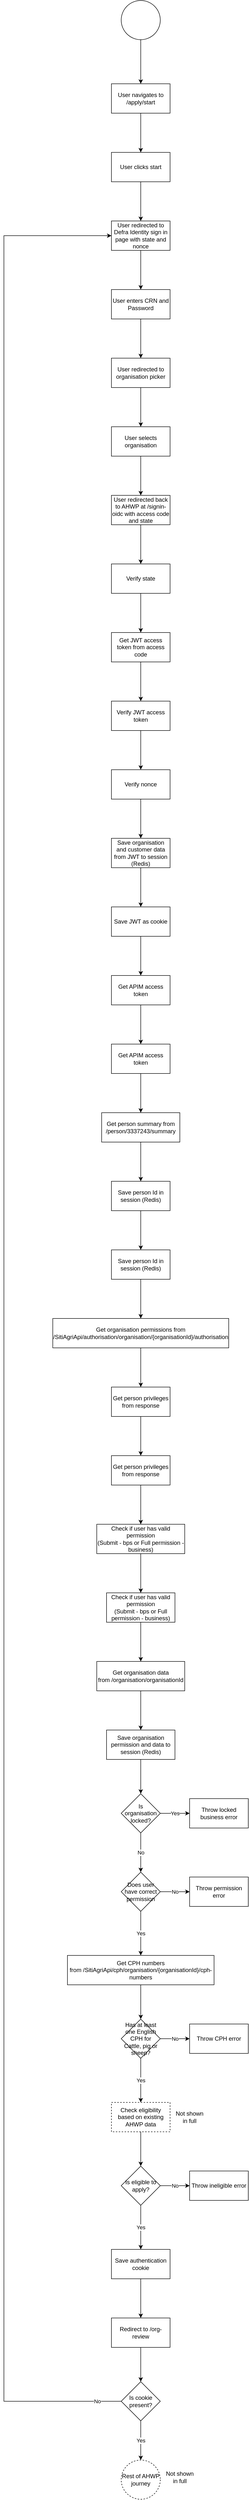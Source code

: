 <mxfile version="24.0.7" type="github">
  <diagram name="Page-1" id="2g7X5N9MNnFHZrMPLAFf">
    <mxGraphModel dx="2026" dy="1145" grid="1" gridSize="10" guides="1" tooltips="1" connect="1" arrows="1" fold="1" page="1" pageScale="1" pageWidth="850" pageHeight="1100" math="0" shadow="0">
      <root>
        <mxCell id="0" />
        <mxCell id="1" parent="0" />
        <mxCell id="oaBEjWoSFNYECVUoLakl-3" value="" style="edgeStyle=orthogonalEdgeStyle;rounded=0;orthogonalLoop=1;jettySize=auto;html=1;" edge="1" parent="1" source="oaBEjWoSFNYECVUoLakl-1" target="oaBEjWoSFNYECVUoLakl-2">
          <mxGeometry relative="1" as="geometry" />
        </mxCell>
        <mxCell id="oaBEjWoSFNYECVUoLakl-1" value="" style="ellipse;whiteSpace=wrap;html=1;aspect=fixed;" vertex="1" parent="1">
          <mxGeometry x="360" y="80" width="80" height="80" as="geometry" />
        </mxCell>
        <mxCell id="oaBEjWoSFNYECVUoLakl-5" value="" style="edgeStyle=orthogonalEdgeStyle;rounded=0;orthogonalLoop=1;jettySize=auto;html=1;" edge="1" parent="1" source="oaBEjWoSFNYECVUoLakl-2" target="oaBEjWoSFNYECVUoLakl-4">
          <mxGeometry relative="1" as="geometry" />
        </mxCell>
        <mxCell id="oaBEjWoSFNYECVUoLakl-2" value="User navigates to /apply/start" style="whiteSpace=wrap;html=1;" vertex="1" parent="1">
          <mxGeometry x="340" y="250" width="120" height="60" as="geometry" />
        </mxCell>
        <mxCell id="oaBEjWoSFNYECVUoLakl-7" value="" style="edgeStyle=orthogonalEdgeStyle;rounded=0;orthogonalLoop=1;jettySize=auto;html=1;" edge="1" parent="1" source="oaBEjWoSFNYECVUoLakl-4" target="oaBEjWoSFNYECVUoLakl-6">
          <mxGeometry relative="1" as="geometry" />
        </mxCell>
        <mxCell id="oaBEjWoSFNYECVUoLakl-4" value="User clicks start" style="whiteSpace=wrap;html=1;" vertex="1" parent="1">
          <mxGeometry x="340" y="390" width="120" height="60" as="geometry" />
        </mxCell>
        <mxCell id="oaBEjWoSFNYECVUoLakl-9" value="" style="edgeStyle=orthogonalEdgeStyle;rounded=0;orthogonalLoop=1;jettySize=auto;html=1;" edge="1" parent="1" source="oaBEjWoSFNYECVUoLakl-6" target="oaBEjWoSFNYECVUoLakl-8">
          <mxGeometry relative="1" as="geometry" />
        </mxCell>
        <mxCell id="oaBEjWoSFNYECVUoLakl-6" value="User redirected to Defra Identity sign in page with state and nonce" style="whiteSpace=wrap;html=1;" vertex="1" parent="1">
          <mxGeometry x="340" y="530" width="120" height="60" as="geometry" />
        </mxCell>
        <mxCell id="oaBEjWoSFNYECVUoLakl-11" value="" style="edgeStyle=orthogonalEdgeStyle;rounded=0;orthogonalLoop=1;jettySize=auto;html=1;" edge="1" parent="1" source="oaBEjWoSFNYECVUoLakl-8" target="oaBEjWoSFNYECVUoLakl-10">
          <mxGeometry relative="1" as="geometry" />
        </mxCell>
        <mxCell id="oaBEjWoSFNYECVUoLakl-8" value="User enters CRN and Password" style="whiteSpace=wrap;html=1;" vertex="1" parent="1">
          <mxGeometry x="340" y="670" width="120" height="60" as="geometry" />
        </mxCell>
        <mxCell id="oaBEjWoSFNYECVUoLakl-13" value="" style="edgeStyle=orthogonalEdgeStyle;rounded=0;orthogonalLoop=1;jettySize=auto;html=1;" edge="1" parent="1" source="oaBEjWoSFNYECVUoLakl-10" target="oaBEjWoSFNYECVUoLakl-12">
          <mxGeometry relative="1" as="geometry" />
        </mxCell>
        <mxCell id="oaBEjWoSFNYECVUoLakl-10" value="User redirected to organisation picker" style="whiteSpace=wrap;html=1;" vertex="1" parent="1">
          <mxGeometry x="340" y="810" width="120" height="60" as="geometry" />
        </mxCell>
        <mxCell id="oaBEjWoSFNYECVUoLakl-15" value="" style="edgeStyle=orthogonalEdgeStyle;rounded=0;orthogonalLoop=1;jettySize=auto;html=1;" edge="1" parent="1" source="oaBEjWoSFNYECVUoLakl-12" target="oaBEjWoSFNYECVUoLakl-14">
          <mxGeometry relative="1" as="geometry" />
        </mxCell>
        <mxCell id="oaBEjWoSFNYECVUoLakl-12" value="User selects organisation" style="whiteSpace=wrap;html=1;" vertex="1" parent="1">
          <mxGeometry x="340" y="950" width="120" height="60" as="geometry" />
        </mxCell>
        <mxCell id="oaBEjWoSFNYECVUoLakl-17" value="" style="edgeStyle=orthogonalEdgeStyle;rounded=0;orthogonalLoop=1;jettySize=auto;html=1;" edge="1" parent="1" source="oaBEjWoSFNYECVUoLakl-14" target="oaBEjWoSFNYECVUoLakl-16">
          <mxGeometry relative="1" as="geometry" />
        </mxCell>
        <mxCell id="oaBEjWoSFNYECVUoLakl-14" value="User redirected back to AHWP at /signin-oidc with access code and state" style="whiteSpace=wrap;html=1;" vertex="1" parent="1">
          <mxGeometry x="340" y="1090" width="120" height="60" as="geometry" />
        </mxCell>
        <mxCell id="oaBEjWoSFNYECVUoLakl-19" value="" style="edgeStyle=orthogonalEdgeStyle;rounded=0;orthogonalLoop=1;jettySize=auto;html=1;" edge="1" parent="1" source="oaBEjWoSFNYECVUoLakl-16" target="oaBEjWoSFNYECVUoLakl-18">
          <mxGeometry relative="1" as="geometry" />
        </mxCell>
        <mxCell id="oaBEjWoSFNYECVUoLakl-16" value="Verify state" style="whiteSpace=wrap;html=1;" vertex="1" parent="1">
          <mxGeometry x="340" y="1230" width="120" height="60" as="geometry" />
        </mxCell>
        <mxCell id="oaBEjWoSFNYECVUoLakl-21" value="" style="edgeStyle=orthogonalEdgeStyle;rounded=0;orthogonalLoop=1;jettySize=auto;html=1;" edge="1" parent="1" source="oaBEjWoSFNYECVUoLakl-18" target="oaBEjWoSFNYECVUoLakl-20">
          <mxGeometry relative="1" as="geometry" />
        </mxCell>
        <mxCell id="oaBEjWoSFNYECVUoLakl-18" value="Get JWT access token from access code" style="whiteSpace=wrap;html=1;" vertex="1" parent="1">
          <mxGeometry x="340" y="1370" width="120" height="60" as="geometry" />
        </mxCell>
        <mxCell id="oaBEjWoSFNYECVUoLakl-23" value="" style="edgeStyle=orthogonalEdgeStyle;rounded=0;orthogonalLoop=1;jettySize=auto;html=1;" edge="1" parent="1" source="oaBEjWoSFNYECVUoLakl-20" target="oaBEjWoSFNYECVUoLakl-22">
          <mxGeometry relative="1" as="geometry" />
        </mxCell>
        <mxCell id="oaBEjWoSFNYECVUoLakl-20" value="Verify JWT access token" style="whiteSpace=wrap;html=1;" vertex="1" parent="1">
          <mxGeometry x="340" y="1510" width="120" height="60" as="geometry" />
        </mxCell>
        <mxCell id="oaBEjWoSFNYECVUoLakl-25" value="" style="edgeStyle=orthogonalEdgeStyle;rounded=0;orthogonalLoop=1;jettySize=auto;html=1;" edge="1" parent="1" source="oaBEjWoSFNYECVUoLakl-22" target="oaBEjWoSFNYECVUoLakl-24">
          <mxGeometry relative="1" as="geometry" />
        </mxCell>
        <mxCell id="oaBEjWoSFNYECVUoLakl-22" value="Verify nonce" style="whiteSpace=wrap;html=1;" vertex="1" parent="1">
          <mxGeometry x="340" y="1650" width="120" height="60" as="geometry" />
        </mxCell>
        <mxCell id="oaBEjWoSFNYECVUoLakl-27" value="" style="edgeStyle=orthogonalEdgeStyle;rounded=0;orthogonalLoop=1;jettySize=auto;html=1;" edge="1" parent="1" source="oaBEjWoSFNYECVUoLakl-24" target="oaBEjWoSFNYECVUoLakl-26">
          <mxGeometry relative="1" as="geometry" />
        </mxCell>
        <mxCell id="oaBEjWoSFNYECVUoLakl-24" value="Save organisation and customer data from JWT to session (Redis)" style="whiteSpace=wrap;html=1;" vertex="1" parent="1">
          <mxGeometry x="340" y="1790" width="120" height="60" as="geometry" />
        </mxCell>
        <mxCell id="oaBEjWoSFNYECVUoLakl-29" value="" style="edgeStyle=orthogonalEdgeStyle;rounded=0;orthogonalLoop=1;jettySize=auto;html=1;" edge="1" parent="1" source="oaBEjWoSFNYECVUoLakl-26" target="oaBEjWoSFNYECVUoLakl-28">
          <mxGeometry relative="1" as="geometry" />
        </mxCell>
        <mxCell id="oaBEjWoSFNYECVUoLakl-26" value="Save JWT as cookie" style="whiteSpace=wrap;html=1;" vertex="1" parent="1">
          <mxGeometry x="340" y="1930" width="120" height="60" as="geometry" />
        </mxCell>
        <mxCell id="oaBEjWoSFNYECVUoLakl-31" value="" style="edgeStyle=orthogonalEdgeStyle;rounded=0;orthogonalLoop=1;jettySize=auto;html=1;" edge="1" parent="1" source="oaBEjWoSFNYECVUoLakl-28" target="oaBEjWoSFNYECVUoLakl-30">
          <mxGeometry relative="1" as="geometry" />
        </mxCell>
        <mxCell id="oaBEjWoSFNYECVUoLakl-28" value="Get APIM access token" style="whiteSpace=wrap;html=1;" vertex="1" parent="1">
          <mxGeometry x="340" y="2070" width="120" height="60" as="geometry" />
        </mxCell>
        <mxCell id="oaBEjWoSFNYECVUoLakl-33" value="" style="edgeStyle=orthogonalEdgeStyle;rounded=0;orthogonalLoop=1;jettySize=auto;html=1;" edge="1" parent="1" source="oaBEjWoSFNYECVUoLakl-30" target="oaBEjWoSFNYECVUoLakl-32">
          <mxGeometry relative="1" as="geometry" />
        </mxCell>
        <mxCell id="oaBEjWoSFNYECVUoLakl-30" value="Get APIM access token" style="whiteSpace=wrap;html=1;" vertex="1" parent="1">
          <mxGeometry x="340" y="2210" width="120" height="60" as="geometry" />
        </mxCell>
        <mxCell id="oaBEjWoSFNYECVUoLakl-35" value="" style="edgeStyle=orthogonalEdgeStyle;rounded=0;orthogonalLoop=1;jettySize=auto;html=1;" edge="1" parent="1" source="oaBEjWoSFNYECVUoLakl-32" target="oaBEjWoSFNYECVUoLakl-34">
          <mxGeometry relative="1" as="geometry" />
        </mxCell>
        <mxCell id="oaBEjWoSFNYECVUoLakl-32" value="Get person summary from /person/3337243/summary" style="whiteSpace=wrap;html=1;" vertex="1" parent="1">
          <mxGeometry x="320" y="2350" width="160" height="60" as="geometry" />
        </mxCell>
        <mxCell id="oaBEjWoSFNYECVUoLakl-37" value="" style="edgeStyle=orthogonalEdgeStyle;rounded=0;orthogonalLoop=1;jettySize=auto;html=1;" edge="1" parent="1" source="oaBEjWoSFNYECVUoLakl-34" target="oaBEjWoSFNYECVUoLakl-36">
          <mxGeometry relative="1" as="geometry" />
        </mxCell>
        <mxCell id="oaBEjWoSFNYECVUoLakl-34" value="Save person Id in session (Redis)" style="whiteSpace=wrap;html=1;" vertex="1" parent="1">
          <mxGeometry x="340" y="2490" width="120" height="60" as="geometry" />
        </mxCell>
        <mxCell id="oaBEjWoSFNYECVUoLakl-39" value="" style="edgeStyle=orthogonalEdgeStyle;rounded=0;orthogonalLoop=1;jettySize=auto;html=1;" edge="1" parent="1" source="oaBEjWoSFNYECVUoLakl-36" target="oaBEjWoSFNYECVUoLakl-38">
          <mxGeometry relative="1" as="geometry" />
        </mxCell>
        <mxCell id="oaBEjWoSFNYECVUoLakl-36" value="Save person Id in session (Redis)" style="whiteSpace=wrap;html=1;" vertex="1" parent="1">
          <mxGeometry x="340" y="2630" width="120" height="60" as="geometry" />
        </mxCell>
        <mxCell id="oaBEjWoSFNYECVUoLakl-41" value="" style="edgeStyle=orthogonalEdgeStyle;rounded=0;orthogonalLoop=1;jettySize=auto;html=1;" edge="1" parent="1" source="oaBEjWoSFNYECVUoLakl-38" target="oaBEjWoSFNYECVUoLakl-40">
          <mxGeometry relative="1" as="geometry" />
        </mxCell>
        <mxCell id="oaBEjWoSFNYECVUoLakl-38" value="Get organisation permissions from /SitiAgriApi/authorisation/organisation/{organisationId}/authorisation" style="whiteSpace=wrap;html=1;" vertex="1" parent="1">
          <mxGeometry x="220" y="2770" width="360" height="60" as="geometry" />
        </mxCell>
        <mxCell id="oaBEjWoSFNYECVUoLakl-43" value="" style="edgeStyle=orthogonalEdgeStyle;rounded=0;orthogonalLoop=1;jettySize=auto;html=1;" edge="1" parent="1" source="oaBEjWoSFNYECVUoLakl-40" target="oaBEjWoSFNYECVUoLakl-42">
          <mxGeometry relative="1" as="geometry" />
        </mxCell>
        <mxCell id="oaBEjWoSFNYECVUoLakl-40" value="Get person privileges from response" style="whiteSpace=wrap;html=1;" vertex="1" parent="1">
          <mxGeometry x="340" y="2910" width="120" height="60" as="geometry" />
        </mxCell>
        <mxCell id="oaBEjWoSFNYECVUoLakl-45" value="" style="edgeStyle=orthogonalEdgeStyle;rounded=0;orthogonalLoop=1;jettySize=auto;html=1;" edge="1" parent="1" source="oaBEjWoSFNYECVUoLakl-42" target="oaBEjWoSFNYECVUoLakl-44">
          <mxGeometry relative="1" as="geometry" />
        </mxCell>
        <mxCell id="oaBEjWoSFNYECVUoLakl-42" value="Get person privileges from response" style="whiteSpace=wrap;html=1;" vertex="1" parent="1">
          <mxGeometry x="340" y="3050" width="120" height="60" as="geometry" />
        </mxCell>
        <mxCell id="oaBEjWoSFNYECVUoLakl-47" value="" style="edgeStyle=orthogonalEdgeStyle;rounded=0;orthogonalLoop=1;jettySize=auto;html=1;" edge="1" parent="1" source="oaBEjWoSFNYECVUoLakl-44" target="oaBEjWoSFNYECVUoLakl-46">
          <mxGeometry relative="1" as="geometry" />
        </mxCell>
        <mxCell id="oaBEjWoSFNYECVUoLakl-44" value="Check if user has valid permission&lt;div&gt;(Submit - bps or Full permission - business)&lt;/div&gt;" style="whiteSpace=wrap;html=1;" vertex="1" parent="1">
          <mxGeometry x="310" y="3190" width="180" height="60" as="geometry" />
        </mxCell>
        <mxCell id="oaBEjWoSFNYECVUoLakl-49" value="" style="edgeStyle=orthogonalEdgeStyle;rounded=0;orthogonalLoop=1;jettySize=auto;html=1;" edge="1" parent="1" source="oaBEjWoSFNYECVUoLakl-46" target="oaBEjWoSFNYECVUoLakl-48">
          <mxGeometry relative="1" as="geometry" />
        </mxCell>
        <mxCell id="oaBEjWoSFNYECVUoLakl-46" value="Check if user has valid permission&lt;div&gt;(Submit - bps or Full permission - business)&lt;/div&gt;" style="whiteSpace=wrap;html=1;" vertex="1" parent="1">
          <mxGeometry x="330" y="3330" width="140" height="60" as="geometry" />
        </mxCell>
        <mxCell id="oaBEjWoSFNYECVUoLakl-51" value="" style="edgeStyle=orthogonalEdgeStyle;rounded=0;orthogonalLoop=1;jettySize=auto;html=1;" edge="1" parent="1" source="oaBEjWoSFNYECVUoLakl-48" target="oaBEjWoSFNYECVUoLakl-50">
          <mxGeometry relative="1" as="geometry" />
        </mxCell>
        <mxCell id="oaBEjWoSFNYECVUoLakl-48" value="Get organisation data from&amp;nbsp;/organisation/organisationId" style="whiteSpace=wrap;html=1;" vertex="1" parent="1">
          <mxGeometry x="310" y="3470" width="180" height="60" as="geometry" />
        </mxCell>
        <mxCell id="oaBEjWoSFNYECVUoLakl-57" value="" style="edgeStyle=orthogonalEdgeStyle;rounded=0;orthogonalLoop=1;jettySize=auto;html=1;" edge="1" parent="1" source="oaBEjWoSFNYECVUoLakl-50" target="oaBEjWoSFNYECVUoLakl-56">
          <mxGeometry relative="1" as="geometry" />
        </mxCell>
        <mxCell id="oaBEjWoSFNYECVUoLakl-50" value="Save organisation permission and data to session (Redis)" style="whiteSpace=wrap;html=1;" vertex="1" parent="1">
          <mxGeometry x="330" y="3610" width="140" height="60" as="geometry" />
        </mxCell>
        <mxCell id="oaBEjWoSFNYECVUoLakl-59" value="Yes" style="edgeStyle=orthogonalEdgeStyle;rounded=0;orthogonalLoop=1;jettySize=auto;html=1;" edge="1" parent="1" source="oaBEjWoSFNYECVUoLakl-56" target="oaBEjWoSFNYECVUoLakl-58">
          <mxGeometry relative="1" as="geometry" />
        </mxCell>
        <mxCell id="oaBEjWoSFNYECVUoLakl-61" value="No" style="edgeStyle=orthogonalEdgeStyle;rounded=0;orthogonalLoop=1;jettySize=auto;html=1;" edge="1" parent="1" source="oaBEjWoSFNYECVUoLakl-56" target="oaBEjWoSFNYECVUoLakl-60">
          <mxGeometry relative="1" as="geometry" />
        </mxCell>
        <mxCell id="oaBEjWoSFNYECVUoLakl-56" value="Is organisation locked?" style="rhombus;whiteSpace=wrap;html=1;" vertex="1" parent="1">
          <mxGeometry x="360" y="3740" width="80" height="80" as="geometry" />
        </mxCell>
        <mxCell id="oaBEjWoSFNYECVUoLakl-58" value="Throw locked business error" style="whiteSpace=wrap;html=1;" vertex="1" parent="1">
          <mxGeometry x="500" y="3750" width="120" height="60" as="geometry" />
        </mxCell>
        <mxCell id="oaBEjWoSFNYECVUoLakl-63" value="No" style="edgeStyle=orthogonalEdgeStyle;rounded=0;orthogonalLoop=1;jettySize=auto;html=1;" edge="1" parent="1" source="oaBEjWoSFNYECVUoLakl-60" target="oaBEjWoSFNYECVUoLakl-62">
          <mxGeometry relative="1" as="geometry" />
        </mxCell>
        <mxCell id="oaBEjWoSFNYECVUoLakl-65" value="Yes" style="edgeStyle=orthogonalEdgeStyle;rounded=0;orthogonalLoop=1;jettySize=auto;html=1;" edge="1" parent="1" source="oaBEjWoSFNYECVUoLakl-60" target="oaBEjWoSFNYECVUoLakl-64">
          <mxGeometry relative="1" as="geometry" />
        </mxCell>
        <mxCell id="oaBEjWoSFNYECVUoLakl-60" value="Does user have correct permission" style="rhombus;whiteSpace=wrap;html=1;" vertex="1" parent="1">
          <mxGeometry x="360" y="3900" width="80" height="80" as="geometry" />
        </mxCell>
        <mxCell id="oaBEjWoSFNYECVUoLakl-62" value="Throw permission error" style="whiteSpace=wrap;html=1;" vertex="1" parent="1">
          <mxGeometry x="500" y="3910" width="120" height="60" as="geometry" />
        </mxCell>
        <mxCell id="oaBEjWoSFNYECVUoLakl-69" value="" style="edgeStyle=orthogonalEdgeStyle;rounded=0;orthogonalLoop=1;jettySize=auto;html=1;" edge="1" parent="1" source="oaBEjWoSFNYECVUoLakl-64" target="oaBEjWoSFNYECVUoLakl-68">
          <mxGeometry relative="1" as="geometry" />
        </mxCell>
        <mxCell id="oaBEjWoSFNYECVUoLakl-64" value="Get CPH numbers from&amp;nbsp;/SitiAgriApi/cph/organisation/{organisationId}/cph-numbers" style="whiteSpace=wrap;html=1;" vertex="1" parent="1">
          <mxGeometry x="250" y="4070" width="300" height="60" as="geometry" />
        </mxCell>
        <mxCell id="oaBEjWoSFNYECVUoLakl-71" value="No" style="edgeStyle=orthogonalEdgeStyle;rounded=0;orthogonalLoop=1;jettySize=auto;html=1;" edge="1" parent="1" source="oaBEjWoSFNYECVUoLakl-68" target="oaBEjWoSFNYECVUoLakl-70">
          <mxGeometry relative="1" as="geometry" />
        </mxCell>
        <mxCell id="oaBEjWoSFNYECVUoLakl-73" value="Yes" style="edgeStyle=orthogonalEdgeStyle;rounded=0;orthogonalLoop=1;jettySize=auto;html=1;" edge="1" parent="1" source="oaBEjWoSFNYECVUoLakl-68" target="oaBEjWoSFNYECVUoLakl-72">
          <mxGeometry relative="1" as="geometry" />
        </mxCell>
        <mxCell id="oaBEjWoSFNYECVUoLakl-68" value="Has at least one English CPH for Cattle, pig or sheep?" style="rhombus;whiteSpace=wrap;html=1;" vertex="1" parent="1">
          <mxGeometry x="360" y="4200" width="80" height="80" as="geometry" />
        </mxCell>
        <mxCell id="oaBEjWoSFNYECVUoLakl-70" value="Throw CPH error" style="whiteSpace=wrap;html=1;" vertex="1" parent="1">
          <mxGeometry x="500" y="4210" width="120" height="60" as="geometry" />
        </mxCell>
        <mxCell id="oaBEjWoSFNYECVUoLakl-75" value="" style="edgeStyle=orthogonalEdgeStyle;rounded=0;orthogonalLoop=1;jettySize=auto;html=1;" edge="1" parent="1" source="oaBEjWoSFNYECVUoLakl-72" target="oaBEjWoSFNYECVUoLakl-74">
          <mxGeometry relative="1" as="geometry" />
        </mxCell>
        <mxCell id="oaBEjWoSFNYECVUoLakl-72" value="Check eligibility based on existing AHWP data" style="whiteSpace=wrap;html=1;dashed=1;" vertex="1" parent="1">
          <mxGeometry x="340" y="4370" width="120" height="60" as="geometry" />
        </mxCell>
        <mxCell id="oaBEjWoSFNYECVUoLakl-77" value="No" style="edgeStyle=orthogonalEdgeStyle;rounded=0;orthogonalLoop=1;jettySize=auto;html=1;" edge="1" parent="1" source="oaBEjWoSFNYECVUoLakl-74" target="oaBEjWoSFNYECVUoLakl-76">
          <mxGeometry relative="1" as="geometry" />
        </mxCell>
        <mxCell id="oaBEjWoSFNYECVUoLakl-80" value="Yes" style="edgeStyle=orthogonalEdgeStyle;rounded=0;orthogonalLoop=1;jettySize=auto;html=1;" edge="1" parent="1" source="oaBEjWoSFNYECVUoLakl-74" target="oaBEjWoSFNYECVUoLakl-79">
          <mxGeometry relative="1" as="geometry" />
        </mxCell>
        <mxCell id="oaBEjWoSFNYECVUoLakl-74" value="Is eligible to apply?" style="rhombus;whiteSpace=wrap;html=1;" vertex="1" parent="1">
          <mxGeometry x="360" y="4500" width="80" height="80" as="geometry" />
        </mxCell>
        <mxCell id="oaBEjWoSFNYECVUoLakl-76" value="Throw ineligible error" style="whiteSpace=wrap;html=1;" vertex="1" parent="1">
          <mxGeometry x="500" y="4510" width="120" height="60" as="geometry" />
        </mxCell>
        <mxCell id="oaBEjWoSFNYECVUoLakl-78" value="Not shown in full" style="text;html=1;align=center;verticalAlign=middle;whiteSpace=wrap;rounded=0;" vertex="1" parent="1">
          <mxGeometry x="470" y="4385" width="60" height="30" as="geometry" />
        </mxCell>
        <mxCell id="oaBEjWoSFNYECVUoLakl-82" value="" style="edgeStyle=orthogonalEdgeStyle;rounded=0;orthogonalLoop=1;jettySize=auto;html=1;" edge="1" parent="1" source="oaBEjWoSFNYECVUoLakl-79" target="oaBEjWoSFNYECVUoLakl-81">
          <mxGeometry relative="1" as="geometry" />
        </mxCell>
        <mxCell id="oaBEjWoSFNYECVUoLakl-79" value="Save authentication cookie" style="whiteSpace=wrap;html=1;" vertex="1" parent="1">
          <mxGeometry x="340" y="4670" width="120" height="60" as="geometry" />
        </mxCell>
        <mxCell id="oaBEjWoSFNYECVUoLakl-86" value="" style="edgeStyle=orthogonalEdgeStyle;rounded=0;orthogonalLoop=1;jettySize=auto;html=1;" edge="1" parent="1" source="oaBEjWoSFNYECVUoLakl-81" target="oaBEjWoSFNYECVUoLakl-85">
          <mxGeometry relative="1" as="geometry" />
        </mxCell>
        <mxCell id="oaBEjWoSFNYECVUoLakl-81" value="Redirect to /org-review" style="whiteSpace=wrap;html=1;" vertex="1" parent="1">
          <mxGeometry x="340" y="4810" width="120" height="60" as="geometry" />
        </mxCell>
        <mxCell id="oaBEjWoSFNYECVUoLakl-87" value="No" style="edgeStyle=orthogonalEdgeStyle;rounded=0;orthogonalLoop=1;jettySize=auto;html=1;entryX=0;entryY=0.5;entryDx=0;entryDy=0;" edge="1" parent="1" source="oaBEjWoSFNYECVUoLakl-85" target="oaBEjWoSFNYECVUoLakl-6">
          <mxGeometry x="-0.98" relative="1" as="geometry">
            <Array as="points">
              <mxPoint x="120" y="4980" />
              <mxPoint x="120" y="560" />
            </Array>
            <mxPoint as="offset" />
          </mxGeometry>
        </mxCell>
        <mxCell id="oaBEjWoSFNYECVUoLakl-89" value="Yes" style="edgeStyle=orthogonalEdgeStyle;rounded=0;orthogonalLoop=1;jettySize=auto;html=1;" edge="1" parent="1" source="oaBEjWoSFNYECVUoLakl-85" target="oaBEjWoSFNYECVUoLakl-88">
          <mxGeometry relative="1" as="geometry" />
        </mxCell>
        <mxCell id="oaBEjWoSFNYECVUoLakl-85" value="Is cookie present?" style="rhombus;whiteSpace=wrap;html=1;" vertex="1" parent="1">
          <mxGeometry x="360" y="4940" width="80" height="80" as="geometry" />
        </mxCell>
        <mxCell id="oaBEjWoSFNYECVUoLakl-88" value="Rest of AHWP journey" style="ellipse;whiteSpace=wrap;html=1;dashed=1;" vertex="1" parent="1">
          <mxGeometry x="360" y="5100" width="80" height="80" as="geometry" />
        </mxCell>
        <mxCell id="oaBEjWoSFNYECVUoLakl-90" value="Not shown in full" style="text;html=1;align=center;verticalAlign=middle;whiteSpace=wrap;rounded=0;" vertex="1" parent="1">
          <mxGeometry x="450" y="5120" width="60" height="30" as="geometry" />
        </mxCell>
      </root>
    </mxGraphModel>
  </diagram>
</mxfile>
